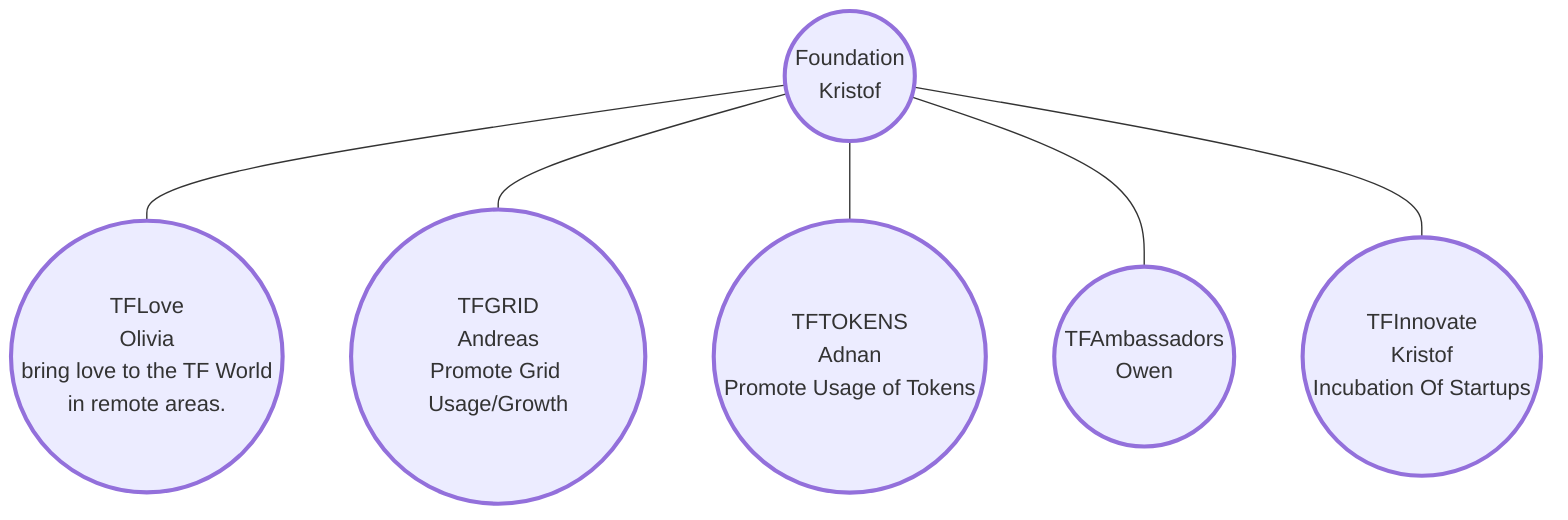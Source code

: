 graph TD; 
    Foundation((Foundation<BR>Kristof)) --- TFLove((TFLove<br>Olivia<br>bring love to the TF World<br>in remote areas.))
    Foundation --- TFGRID((TFGRID<br>Andreas<br>Promote Grid Usage/Growth))
    Foundation --- TFTOKENS((TFTOKENS<br>Adnan<br>Promote Usage of Tokens))
    Foundation --- TFAmbassadors((TFAmbassadors<br>Owen))
    Foundation --- TFInnovate((TFInnovate<br>Kristof<br>Incubation Of Startups))


    classDef circle text-align:center,stroke:#33,stroke-width:3px;  

    class Foundation,TFLove,TFGRID,TFTOKENS,TFAmbassadors,TFInnovate circle;